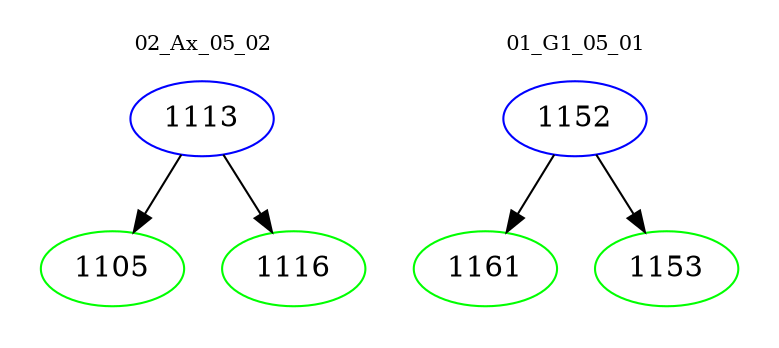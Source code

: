 digraph{
subgraph cluster_0 {
color = white
label = "02_Ax_05_02";
fontsize=10;
T0_1113 [label="1113", color="blue"]
T0_1113 -> T0_1105 [color="black"]
T0_1105 [label="1105", color="green"]
T0_1113 -> T0_1116 [color="black"]
T0_1116 [label="1116", color="green"]
}
subgraph cluster_1 {
color = white
label = "01_G1_05_01";
fontsize=10;
T1_1152 [label="1152", color="blue"]
T1_1152 -> T1_1161 [color="black"]
T1_1161 [label="1161", color="green"]
T1_1152 -> T1_1153 [color="black"]
T1_1153 [label="1153", color="green"]
}
}
